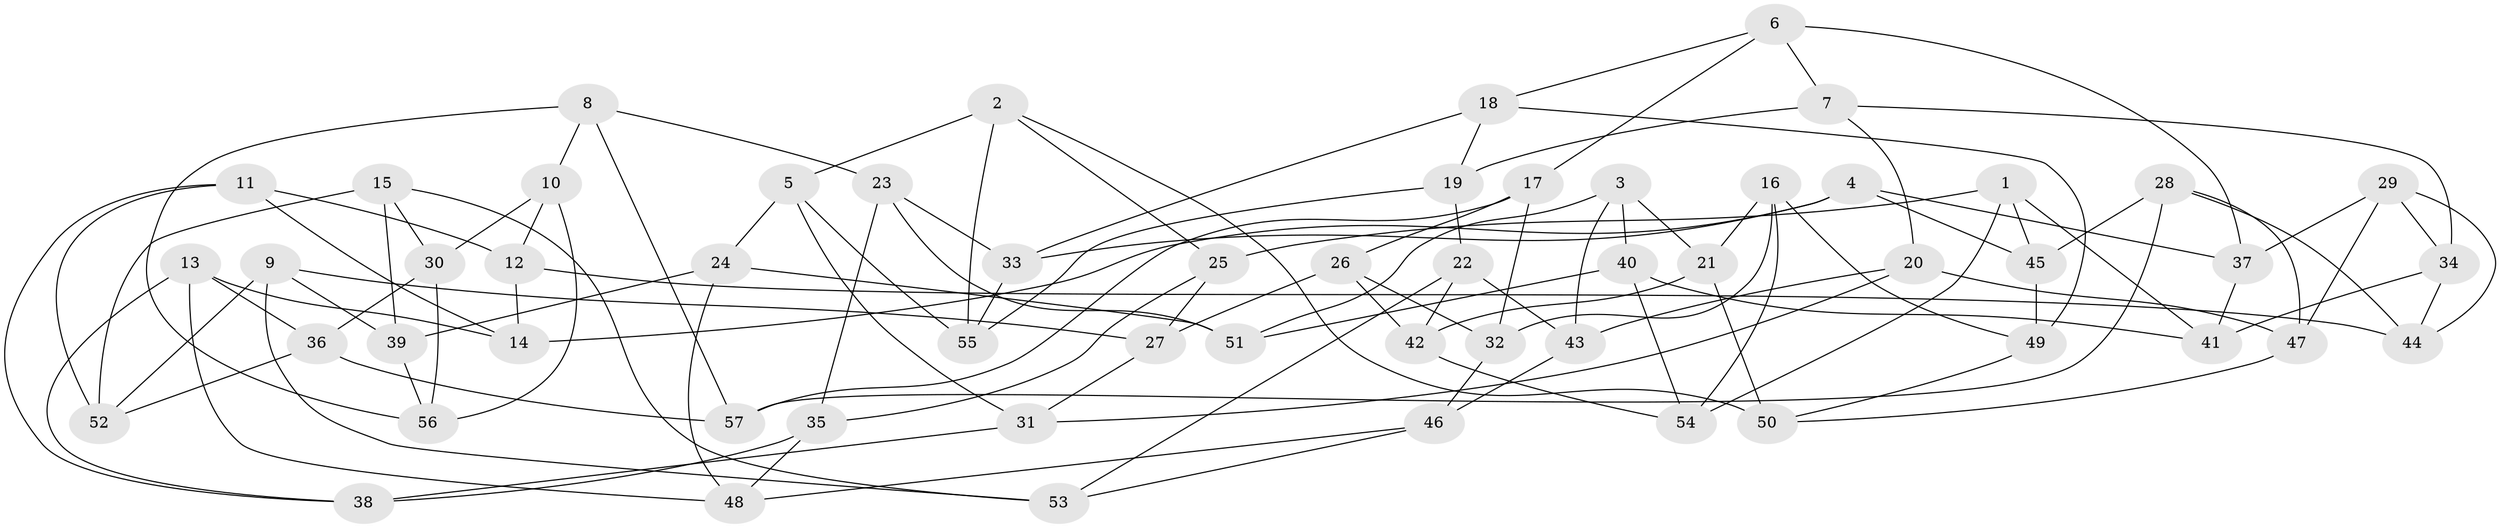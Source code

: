 // Generated by graph-tools (version 1.1) at 2025/11/02/27/25 16:11:45]
// undirected, 57 vertices, 114 edges
graph export_dot {
graph [start="1"]
  node [color=gray90,style=filled];
  1;
  2;
  3;
  4;
  5;
  6;
  7;
  8;
  9;
  10;
  11;
  12;
  13;
  14;
  15;
  16;
  17;
  18;
  19;
  20;
  21;
  22;
  23;
  24;
  25;
  26;
  27;
  28;
  29;
  30;
  31;
  32;
  33;
  34;
  35;
  36;
  37;
  38;
  39;
  40;
  41;
  42;
  43;
  44;
  45;
  46;
  47;
  48;
  49;
  50;
  51;
  52;
  53;
  54;
  55;
  56;
  57;
  1 -- 45;
  1 -- 54;
  1 -- 41;
  1 -- 25;
  2 -- 55;
  2 -- 50;
  2 -- 25;
  2 -- 5;
  3 -- 51;
  3 -- 40;
  3 -- 21;
  3 -- 43;
  4 -- 37;
  4 -- 14;
  4 -- 33;
  4 -- 45;
  5 -- 24;
  5 -- 55;
  5 -- 31;
  6 -- 37;
  6 -- 18;
  6 -- 17;
  6 -- 7;
  7 -- 20;
  7 -- 19;
  7 -- 34;
  8 -- 57;
  8 -- 56;
  8 -- 10;
  8 -- 23;
  9 -- 53;
  9 -- 52;
  9 -- 27;
  9 -- 39;
  10 -- 30;
  10 -- 12;
  10 -- 56;
  11 -- 52;
  11 -- 12;
  11 -- 38;
  11 -- 14;
  12 -- 44;
  12 -- 14;
  13 -- 48;
  13 -- 38;
  13 -- 36;
  13 -- 14;
  15 -- 53;
  15 -- 30;
  15 -- 39;
  15 -- 52;
  16 -- 54;
  16 -- 49;
  16 -- 21;
  16 -- 32;
  17 -- 57;
  17 -- 32;
  17 -- 26;
  18 -- 19;
  18 -- 33;
  18 -- 49;
  19 -- 55;
  19 -- 22;
  20 -- 47;
  20 -- 43;
  20 -- 31;
  21 -- 42;
  21 -- 50;
  22 -- 53;
  22 -- 43;
  22 -- 42;
  23 -- 35;
  23 -- 51;
  23 -- 33;
  24 -- 51;
  24 -- 48;
  24 -- 39;
  25 -- 27;
  25 -- 35;
  26 -- 27;
  26 -- 42;
  26 -- 32;
  27 -- 31;
  28 -- 57;
  28 -- 45;
  28 -- 47;
  28 -- 44;
  29 -- 47;
  29 -- 34;
  29 -- 37;
  29 -- 44;
  30 -- 56;
  30 -- 36;
  31 -- 38;
  32 -- 46;
  33 -- 55;
  34 -- 44;
  34 -- 41;
  35 -- 38;
  35 -- 48;
  36 -- 52;
  36 -- 57;
  37 -- 41;
  39 -- 56;
  40 -- 51;
  40 -- 54;
  40 -- 41;
  42 -- 54;
  43 -- 46;
  45 -- 49;
  46 -- 53;
  46 -- 48;
  47 -- 50;
  49 -- 50;
}
